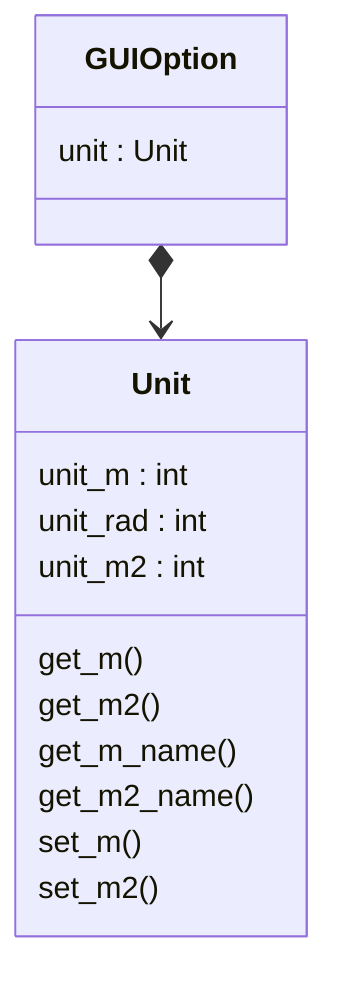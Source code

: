 classDiagram
direction TB
class GUIOption{
	unit : Unit
}
class Unit{
	unit_m : int
	unit_rad : int
	unit_m2 : int
	get_m()
	get_m2()
	get_m_name()
	get_m2_name()
	set_m()
	set_m2()
}
GUIOption *--> Unit